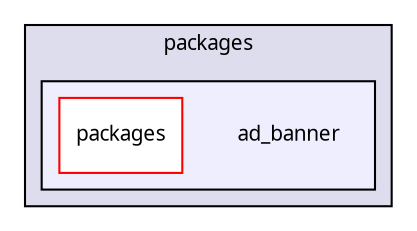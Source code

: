 digraph "packages/ad/packages/ad_banner/" {
  compound=true
  node [ fontsize="10", fontname="FreeSans.ttf"];
  edge [ labelfontsize="10", labelfontname="FreeSans.ttf"];
  subgraph clusterdir_f1ffb0570056a88ce82c79220c57ae8b {
    graph [ bgcolor="#ddddee", pencolor="black", label="packages" fontname="FreeSans.ttf", fontsize="10", URL="dir_f1ffb0570056a88ce82c79220c57ae8b.html"]
  subgraph clusterdir_3ddf68eec657224cd36300a10fbb97f0 {
    graph [ bgcolor="#eeeeff", pencolor="black", label="" URL="dir_3ddf68eec657224cd36300a10fbb97f0.html"];
    dir_3ddf68eec657224cd36300a10fbb97f0 [shape=plaintext label="ad_banner"];
    dir_ea9e9f61c343f42a33ff53c1144edee3 [shape=box label="packages" color="red" fillcolor="white" style="filled" URL="dir_ea9e9f61c343f42a33ff53c1144edee3.html"];
  }
  }
}
